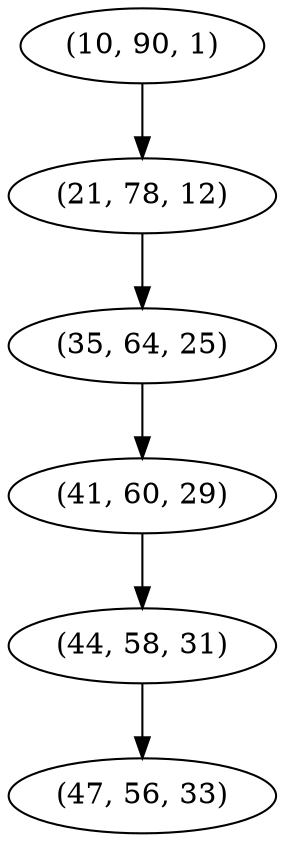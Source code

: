 digraph tree {
    "(10, 90, 1)";
    "(21, 78, 12)";
    "(35, 64, 25)";
    "(41, 60, 29)";
    "(44, 58, 31)";
    "(47, 56, 33)";
    "(10, 90, 1)" -> "(21, 78, 12)";
    "(21, 78, 12)" -> "(35, 64, 25)";
    "(35, 64, 25)" -> "(41, 60, 29)";
    "(41, 60, 29)" -> "(44, 58, 31)";
    "(44, 58, 31)" -> "(47, 56, 33)";
}
